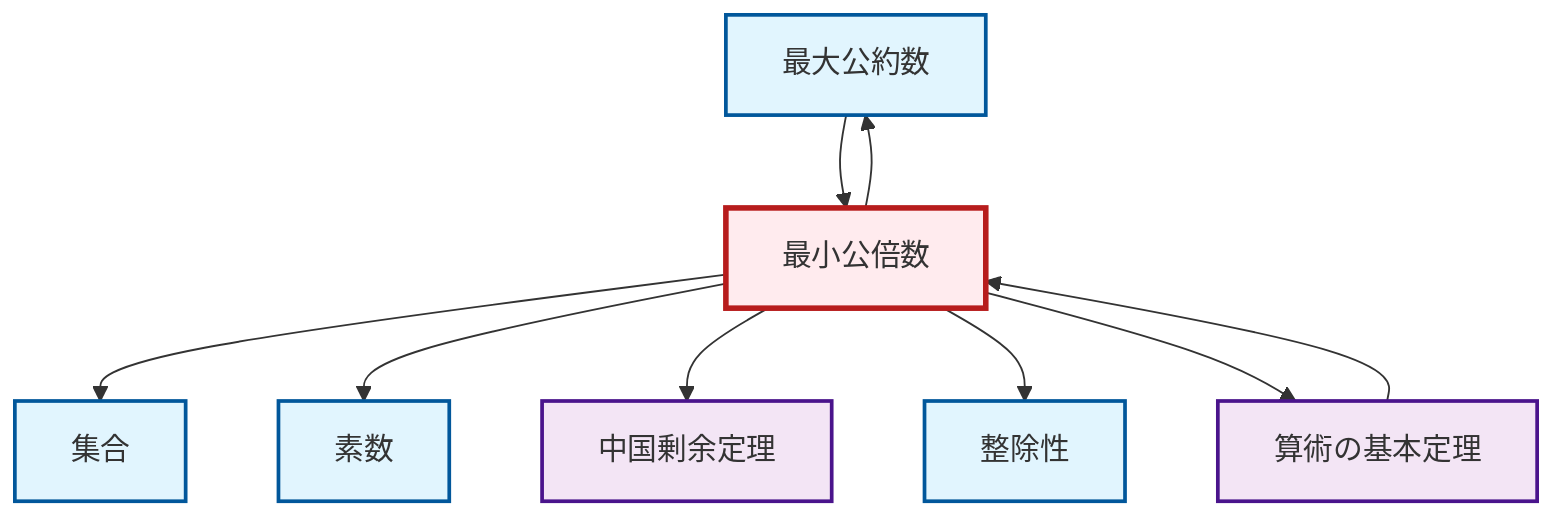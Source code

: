 graph TD
    classDef definition fill:#e1f5fe,stroke:#01579b,stroke-width:2px
    classDef theorem fill:#f3e5f5,stroke:#4a148c,stroke-width:2px
    classDef axiom fill:#fff3e0,stroke:#e65100,stroke-width:2px
    classDef example fill:#e8f5e9,stroke:#1b5e20,stroke-width:2px
    classDef current fill:#ffebee,stroke:#b71c1c,stroke-width:3px
    def-prime["素数"]:::definition
    thm-chinese-remainder["中国剰余定理"]:::theorem
    def-gcd["最大公約数"]:::definition
    thm-fundamental-arithmetic["算術の基本定理"]:::theorem
    def-divisibility["整除性"]:::definition
    def-lcm["最小公倍数"]:::definition
    def-set["集合"]:::definition
    def-lcm --> def-set
    def-lcm --> def-prime
    def-lcm --> thm-chinese-remainder
    def-lcm --> def-divisibility
    def-gcd --> def-lcm
    thm-fundamental-arithmetic --> def-lcm
    def-lcm --> def-gcd
    def-lcm --> thm-fundamental-arithmetic
    class def-lcm current